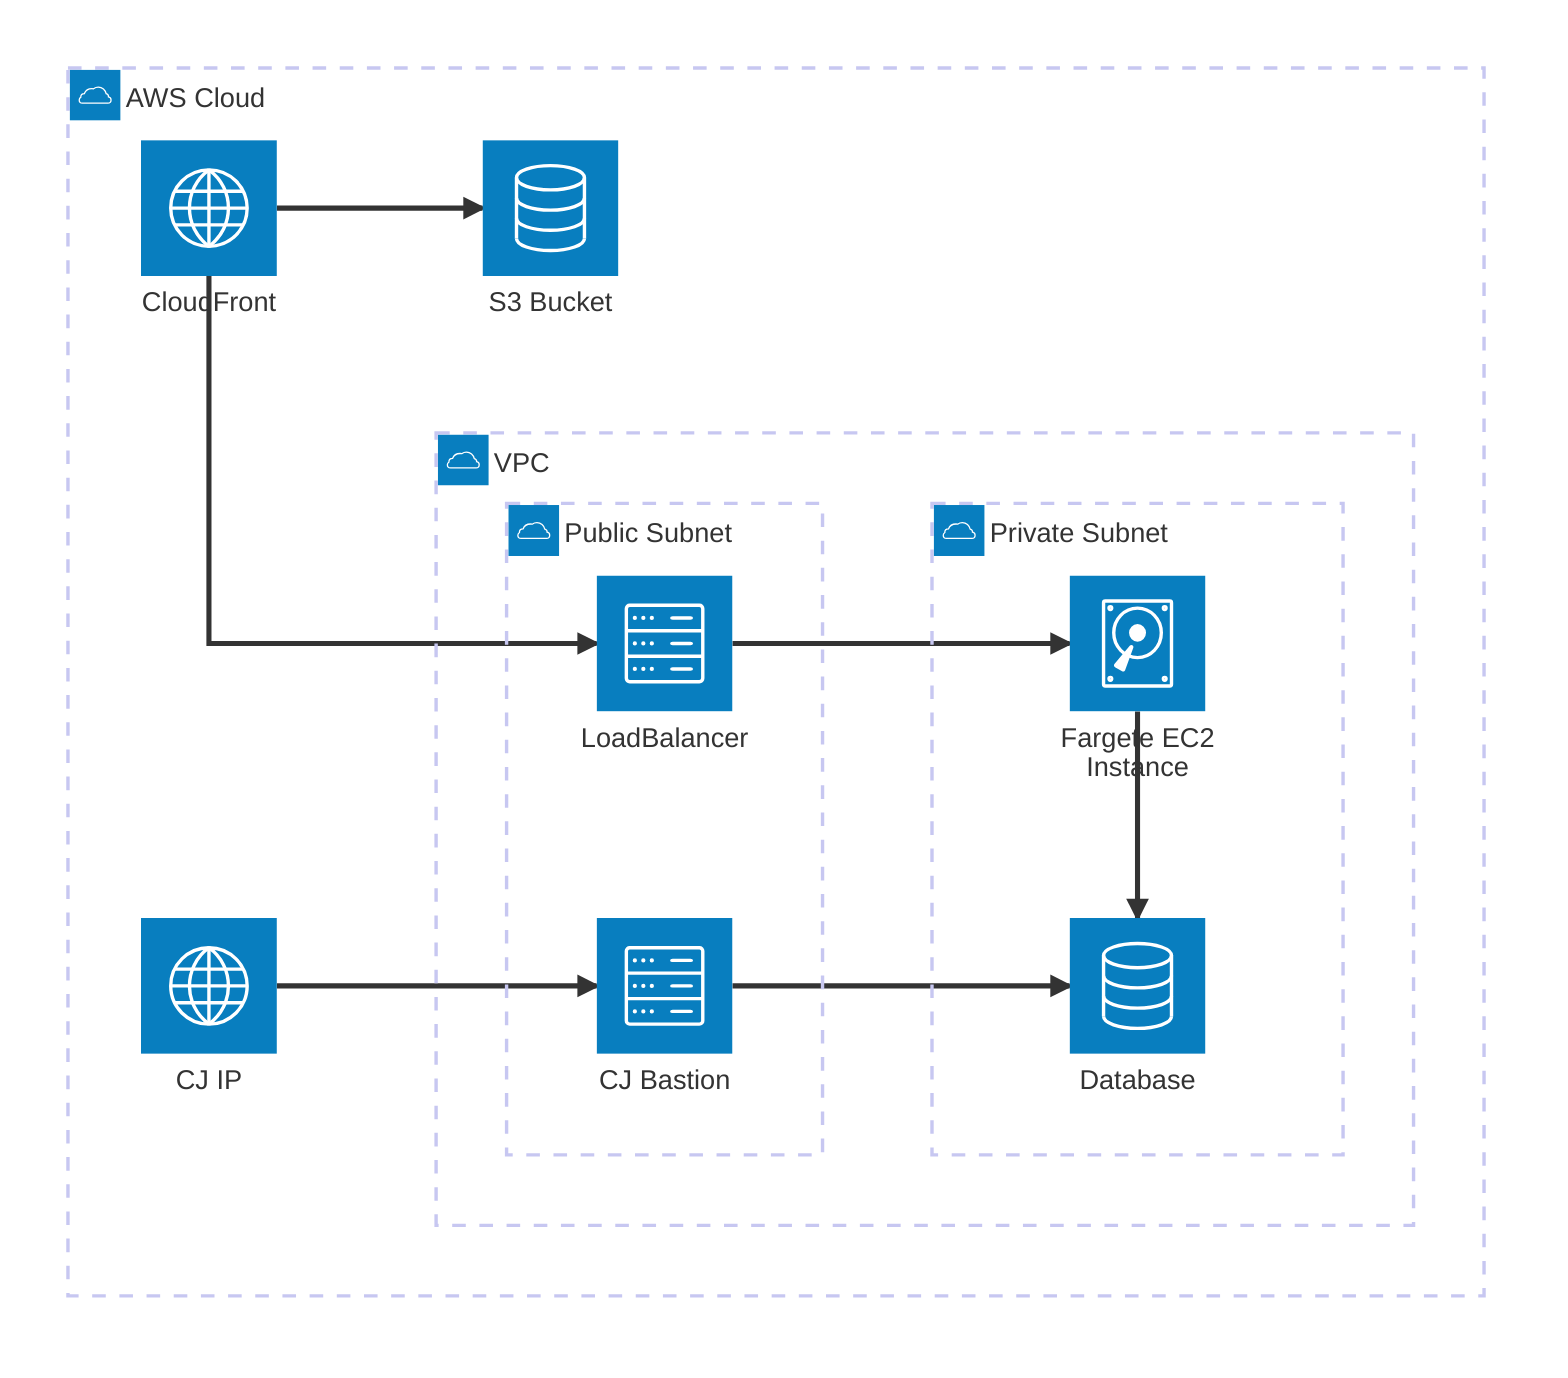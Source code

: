 architecture-beta
    group awsCloud(cloud)[AWS Cloud]
    service cf(internet)[CloudFront] in awsCloud
    service s3(database)[S3 Bucket] in awsCloud
    service cjpc(internet)[CJ IP] in awsCloud

    group vpc(cloud)[VPC] in awsCloud

    group public(cloud)[Public Subnet] in vpc
    service lb(server)[LoadBalancer] in public
    service bastion(server)[CJ Bastion] in public

    group private(cloud)[Private Subnet] in vpc
    service db(database)[Database] in private
    service fg(disk)[Fargete EC2 Instance] in private

    cf:B --> L:lb
    cf:R --> L:s3
    lb:R --> L:fg
    fg:B --> T:db
    cjpc:R --> L:bastion
    bastion:R --> L:db